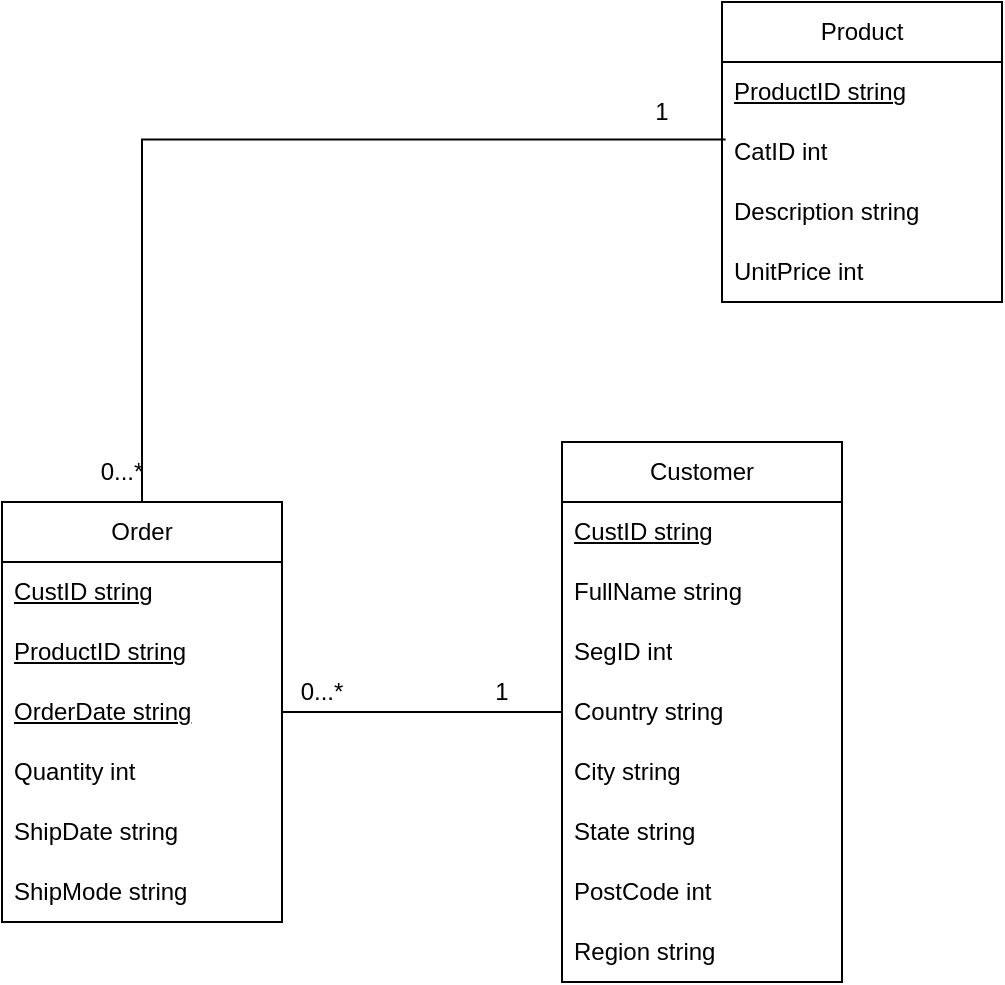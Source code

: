 <mxfile version="20.5.3" type="device"><diagram id="aDPzd400F28Os_rCW_XN" name="Page-1"><mxGraphModel dx="1038" dy="579" grid="1" gridSize="10" guides="1" tooltips="1" connect="1" arrows="1" fold="1" page="1" pageScale="1" pageWidth="827" pageHeight="1169" math="0" shadow="0"><root><mxCell id="0"/><mxCell id="1" parent="0"/><mxCell id="RygeaE5MWBxpkdAElYVW-23" style="edgeStyle=orthogonalEdgeStyle;rounded=0;orthogonalLoop=1;jettySize=auto;html=1;entryX=0.013;entryY=0.293;entryDx=0;entryDy=0;entryPerimeter=0;strokeColor=default;endArrow=none;endFill=0;" edge="1" parent="1" source="RygeaE5MWBxpkdAElYVW-1" target="RygeaE5MWBxpkdAElYVW-16"><mxGeometry relative="1" as="geometry"/></mxCell><mxCell id="RygeaE5MWBxpkdAElYVW-1" value="Order" style="swimlane;fontStyle=0;childLayout=stackLayout;horizontal=1;startSize=30;horizontalStack=0;resizeParent=1;resizeParentMax=0;resizeLast=0;collapsible=1;marginBottom=0;whiteSpace=wrap;html=1;" vertex="1" parent="1"><mxGeometry x="150" y="310" width="140" height="210" as="geometry"/></mxCell><mxCell id="RygeaE5MWBxpkdAElYVW-3" value="&lt;u&gt;CustID string&lt;/u&gt;" style="text;strokeColor=none;fillColor=none;align=left;verticalAlign=middle;spacingLeft=4;spacingRight=4;overflow=hidden;points=[[0,0.5],[1,0.5]];portConstraint=eastwest;rotatable=0;whiteSpace=wrap;html=1;" vertex="1" parent="RygeaE5MWBxpkdAElYVW-1"><mxGeometry y="30" width="140" height="30" as="geometry"/></mxCell><mxCell id="RygeaE5MWBxpkdAElYVW-4" value="&lt;u&gt;ProductID string&lt;/u&gt;" style="text;strokeColor=none;fillColor=none;align=left;verticalAlign=middle;spacingLeft=4;spacingRight=4;overflow=hidden;points=[[0,0.5],[1,0.5]];portConstraint=eastwest;rotatable=0;whiteSpace=wrap;html=1;" vertex="1" parent="RygeaE5MWBxpkdAElYVW-1"><mxGeometry y="60" width="140" height="30" as="geometry"/></mxCell><mxCell id="RygeaE5MWBxpkdAElYVW-2" value="&lt;u&gt;OrderDate string&lt;/u&gt;" style="text;strokeColor=none;fillColor=none;align=left;verticalAlign=middle;spacingLeft=4;spacingRight=4;overflow=hidden;points=[[0,0.5],[1,0.5]];portConstraint=eastwest;rotatable=0;whiteSpace=wrap;html=1;" vertex="1" parent="RygeaE5MWBxpkdAElYVW-1"><mxGeometry y="90" width="140" height="30" as="geometry"/></mxCell><mxCell id="RygeaE5MWBxpkdAElYVW-14" value="Quantity int" style="text;strokeColor=none;fillColor=none;align=left;verticalAlign=middle;spacingLeft=4;spacingRight=4;overflow=hidden;points=[[0,0.5],[1,0.5]];portConstraint=eastwest;rotatable=0;whiteSpace=wrap;html=1;" vertex="1" parent="RygeaE5MWBxpkdAElYVW-1"><mxGeometry y="120" width="140" height="30" as="geometry"/></mxCell><mxCell id="RygeaE5MWBxpkdAElYVW-15" value="ShipDate string" style="text;strokeColor=none;fillColor=none;align=left;verticalAlign=middle;spacingLeft=4;spacingRight=4;overflow=hidden;points=[[0,0.5],[1,0.5]];portConstraint=eastwest;rotatable=0;whiteSpace=wrap;html=1;" vertex="1" parent="RygeaE5MWBxpkdAElYVW-1"><mxGeometry y="150" width="140" height="30" as="geometry"/></mxCell><mxCell id="RygeaE5MWBxpkdAElYVW-13" value="ShipMode string" style="text;strokeColor=none;fillColor=none;align=left;verticalAlign=middle;spacingLeft=4;spacingRight=4;overflow=hidden;points=[[0,0.5],[1,0.5]];portConstraint=eastwest;rotatable=0;whiteSpace=wrap;html=1;" vertex="1" parent="RygeaE5MWBxpkdAElYVW-1"><mxGeometry y="180" width="140" height="30" as="geometry"/></mxCell><mxCell id="RygeaE5MWBxpkdAElYVW-5" value="Product" style="swimlane;fontStyle=0;childLayout=stackLayout;horizontal=1;startSize=30;horizontalStack=0;resizeParent=1;resizeParentMax=0;resizeLast=0;collapsible=1;marginBottom=0;whiteSpace=wrap;html=1;" vertex="1" parent="1"><mxGeometry x="510" y="60" width="140" height="150" as="geometry"/></mxCell><mxCell id="RygeaE5MWBxpkdAElYVW-6" value="&lt;u&gt;ProductID string&lt;/u&gt;" style="text;strokeColor=none;fillColor=none;align=left;verticalAlign=middle;spacingLeft=4;spacingRight=4;overflow=hidden;points=[[0,0.5],[1,0.5]];portConstraint=eastwest;rotatable=0;whiteSpace=wrap;html=1;" vertex="1" parent="RygeaE5MWBxpkdAElYVW-5"><mxGeometry y="30" width="140" height="30" as="geometry"/></mxCell><mxCell id="RygeaE5MWBxpkdAElYVW-16" value="CatID int" style="text;strokeColor=none;fillColor=none;align=left;verticalAlign=middle;spacingLeft=4;spacingRight=4;overflow=hidden;points=[[0,0.5],[1,0.5]];portConstraint=eastwest;rotatable=0;whiteSpace=wrap;html=1;" vertex="1" parent="RygeaE5MWBxpkdAElYVW-5"><mxGeometry y="60" width="140" height="30" as="geometry"/></mxCell><mxCell id="RygeaE5MWBxpkdAElYVW-7" value="Description string" style="text;strokeColor=none;fillColor=none;align=left;verticalAlign=middle;spacingLeft=4;spacingRight=4;overflow=hidden;points=[[0,0.5],[1,0.5]];portConstraint=eastwest;rotatable=0;whiteSpace=wrap;html=1;" vertex="1" parent="RygeaE5MWBxpkdAElYVW-5"><mxGeometry y="90" width="140" height="30" as="geometry"/></mxCell><mxCell id="RygeaE5MWBxpkdAElYVW-8" value="UnitPrice int" style="text;strokeColor=none;fillColor=none;align=left;verticalAlign=middle;spacingLeft=4;spacingRight=4;overflow=hidden;points=[[0,0.5],[1,0.5]];portConstraint=eastwest;rotatable=0;whiteSpace=wrap;html=1;" vertex="1" parent="RygeaE5MWBxpkdAElYVW-5"><mxGeometry y="120" width="140" height="30" as="geometry"/></mxCell><mxCell id="RygeaE5MWBxpkdAElYVW-9" value="Customer" style="swimlane;fontStyle=0;childLayout=stackLayout;horizontal=1;startSize=30;horizontalStack=0;resizeParent=1;resizeParentMax=0;resizeLast=0;collapsible=1;marginBottom=0;whiteSpace=wrap;html=1;" vertex="1" parent="1"><mxGeometry x="430" y="280" width="140" height="270" as="geometry"/></mxCell><mxCell id="RygeaE5MWBxpkdAElYVW-10" value="&lt;u&gt;CustID string&lt;/u&gt;" style="text;strokeColor=none;fillColor=none;align=left;verticalAlign=middle;spacingLeft=4;spacingRight=4;overflow=hidden;points=[[0,0.5],[1,0.5]];portConstraint=eastwest;rotatable=0;whiteSpace=wrap;html=1;" vertex="1" parent="RygeaE5MWBxpkdAElYVW-9"><mxGeometry y="30" width="140" height="30" as="geometry"/></mxCell><mxCell id="RygeaE5MWBxpkdAElYVW-21" value="FullName string" style="text;strokeColor=none;fillColor=none;align=left;verticalAlign=middle;spacingLeft=4;spacingRight=4;overflow=hidden;points=[[0,0.5],[1,0.5]];portConstraint=eastwest;rotatable=0;whiteSpace=wrap;html=1;" vertex="1" parent="RygeaE5MWBxpkdAElYVW-9"><mxGeometry y="60" width="140" height="30" as="geometry"/></mxCell><mxCell id="RygeaE5MWBxpkdAElYVW-17" value="SegID int" style="text;strokeColor=none;fillColor=none;align=left;verticalAlign=middle;spacingLeft=4;spacingRight=4;overflow=hidden;points=[[0,0.5],[1,0.5]];portConstraint=eastwest;rotatable=0;whiteSpace=wrap;html=1;" vertex="1" parent="RygeaE5MWBxpkdAElYVW-9"><mxGeometry y="90" width="140" height="30" as="geometry"/></mxCell><mxCell id="RygeaE5MWBxpkdAElYVW-20" value="Country string" style="text;strokeColor=none;fillColor=none;align=left;verticalAlign=middle;spacingLeft=4;spacingRight=4;overflow=hidden;points=[[0,0.5],[1,0.5]];portConstraint=eastwest;rotatable=0;whiteSpace=wrap;html=1;" vertex="1" parent="RygeaE5MWBxpkdAElYVW-9"><mxGeometry y="120" width="140" height="30" as="geometry"/></mxCell><mxCell id="RygeaE5MWBxpkdAElYVW-18" value="City string" style="text;strokeColor=none;fillColor=none;align=left;verticalAlign=middle;spacingLeft=4;spacingRight=4;overflow=hidden;points=[[0,0.5],[1,0.5]];portConstraint=eastwest;rotatable=0;whiteSpace=wrap;html=1;" vertex="1" parent="RygeaE5MWBxpkdAElYVW-9"><mxGeometry y="150" width="140" height="30" as="geometry"/></mxCell><mxCell id="RygeaE5MWBxpkdAElYVW-11" value="State string" style="text;strokeColor=none;fillColor=none;align=left;verticalAlign=middle;spacingLeft=4;spacingRight=4;overflow=hidden;points=[[0,0.5],[1,0.5]];portConstraint=eastwest;rotatable=0;whiteSpace=wrap;html=1;" vertex="1" parent="RygeaE5MWBxpkdAElYVW-9"><mxGeometry y="180" width="140" height="30" as="geometry"/></mxCell><mxCell id="RygeaE5MWBxpkdAElYVW-19" value="PostCode int" style="text;strokeColor=none;fillColor=none;align=left;verticalAlign=middle;spacingLeft=4;spacingRight=4;overflow=hidden;points=[[0,0.5],[1,0.5]];portConstraint=eastwest;rotatable=0;whiteSpace=wrap;html=1;" vertex="1" parent="RygeaE5MWBxpkdAElYVW-9"><mxGeometry y="210" width="140" height="30" as="geometry"/></mxCell><mxCell id="RygeaE5MWBxpkdAElYVW-12" value="Region string" style="text;strokeColor=none;fillColor=none;align=left;verticalAlign=middle;spacingLeft=4;spacingRight=4;overflow=hidden;points=[[0,0.5],[1,0.5]];portConstraint=eastwest;rotatable=0;whiteSpace=wrap;html=1;" vertex="1" parent="RygeaE5MWBxpkdAElYVW-9"><mxGeometry y="240" width="140" height="30" as="geometry"/></mxCell><mxCell id="RygeaE5MWBxpkdAElYVW-22" style="edgeStyle=orthogonalEdgeStyle;rounded=0;orthogonalLoop=1;jettySize=auto;html=1;endArrow=none;endFill=0;" edge="1" parent="1" source="RygeaE5MWBxpkdAElYVW-2" target="RygeaE5MWBxpkdAElYVW-20"><mxGeometry relative="1" as="geometry"/></mxCell><mxCell id="RygeaE5MWBxpkdAElYVW-25" value="0...*" style="text;html=1;strokeColor=none;fillColor=none;align=center;verticalAlign=middle;whiteSpace=wrap;rounded=0;" vertex="1" parent="1"><mxGeometry x="180" y="280" width="60" height="30" as="geometry"/></mxCell><mxCell id="RygeaE5MWBxpkdAElYVW-28" value="0...*" style="text;html=1;strokeColor=none;fillColor=none;align=center;verticalAlign=middle;whiteSpace=wrap;rounded=0;" vertex="1" parent="1"><mxGeometry x="280" y="390" width="60" height="30" as="geometry"/></mxCell><mxCell id="RygeaE5MWBxpkdAElYVW-29" value="1" style="text;html=1;strokeColor=none;fillColor=none;align=center;verticalAlign=middle;whiteSpace=wrap;rounded=0;" vertex="1" parent="1"><mxGeometry x="370" y="390" width="60" height="30" as="geometry"/></mxCell><mxCell id="RygeaE5MWBxpkdAElYVW-31" value="1" style="text;html=1;strokeColor=none;fillColor=none;align=center;verticalAlign=middle;whiteSpace=wrap;rounded=0;" vertex="1" parent="1"><mxGeometry x="450" y="100" width="60" height="30" as="geometry"/></mxCell></root></mxGraphModel></diagram></mxfile>